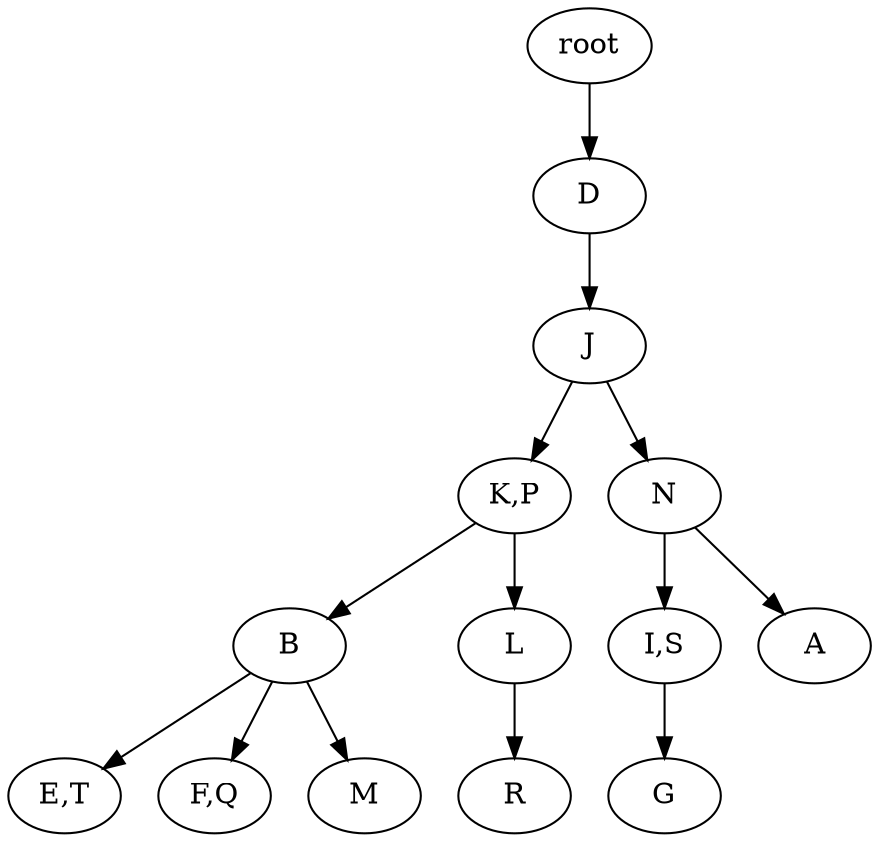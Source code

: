 strict digraph G {
	graph [name=G];
	0	 [label=root];
	1	 [label=D];
	0 -> 1;
	2	 [label=J];
	1 -> 2;
	3	 [label="K,P"];
	2 -> 3;
	4	 [label=N];
	2 -> 4;
	5	 [label=B];
	3 -> 5;
	6	 [label=L];
	3 -> 6;
	7	 [label="I,S"];
	4 -> 7;
	9	 [label=A];
	4 -> 9;
	10	 [label="E,T"];
	5 -> 10;
	11	 [label="F,Q"];
	5 -> 11;
	12	 [label=M];
	5 -> 12;
	13	 [label=R];
	6 -> 13;
	14	 [label=G];
	7 -> 14;
}
